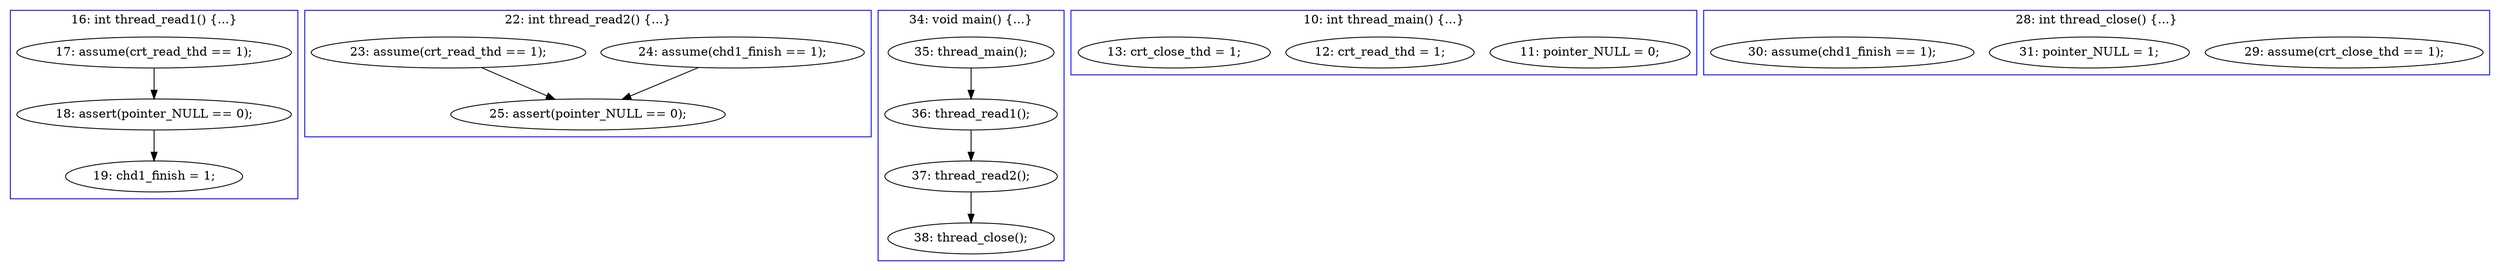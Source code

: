 digraph PartialOrder {
	compound = true
	"18: assert(pointer_NULL == 0);" -> "19: chd1_finish = 1;"
	"24: assume(chd1_finish == 1);" -> "25: assert(pointer_NULL == 0);"
	"36: thread_read1();" -> "37: thread_read2();"
	"37: thread_read2();" -> "38: thread_close();"
	"17: assume(crt_read_thd == 1);" -> "18: assert(pointer_NULL == 0);"
	"35: thread_main();" -> "36: thread_read1();"
	"23: assume(crt_read_thd == 1);" -> "25: assert(pointer_NULL == 0);"
	subgraph cluster1 {
		label = "10: int thread_main() {...}"
		color = blue
		"11: pointer_NULL = 0;"  [label = "11: pointer_NULL = 0;"]
		"12: crt_read_thd = 1;"  [label = "12: crt_read_thd = 1;"]
		"13: crt_close_thd = 1;"  [label = "13: crt_close_thd = 1;"]
	}
	subgraph cluster2 {
		label = "28: int thread_close() {...}"
		color = blue
		"29: assume(crt_close_thd == 1);"  [label = "29: assume(crt_close_thd == 1);"]
		"31: pointer_NULL = 1;"  [label = "31: pointer_NULL = 1;"]
		"30: assume(chd1_finish == 1);"  [label = "30: assume(chd1_finish == 1);"]
	}
	subgraph cluster4 {
		label = "22: int thread_read2() {...}"
		color = blue
		"23: assume(crt_read_thd == 1);"  [label = "23: assume(crt_read_thd == 1);"]
		"24: assume(chd1_finish == 1);"  [label = "24: assume(chd1_finish == 1);"]
		"25: assert(pointer_NULL == 0);"  [label = "25: assert(pointer_NULL == 0);"]
	}
	subgraph cluster5 {
		label = "16: int thread_read1() {...}"
		color = blue
		"18: assert(pointer_NULL == 0);"  [label = "18: assert(pointer_NULL == 0);"]
		"19: chd1_finish = 1;"  [label = "19: chd1_finish = 1;"]
		"17: assume(crt_read_thd == 1);"  [label = "17: assume(crt_read_thd == 1);"]
	}
	subgraph cluster3 {
		label = "34: void main() {...}"
		color = blue
		"37: thread_read2();"  [label = "37: thread_read2();"]
		"35: thread_main();"  [label = "35: thread_main();"]
		"36: thread_read1();"  [label = "36: thread_read1();"]
		"38: thread_close();"  [label = "38: thread_close();"]
	}
}